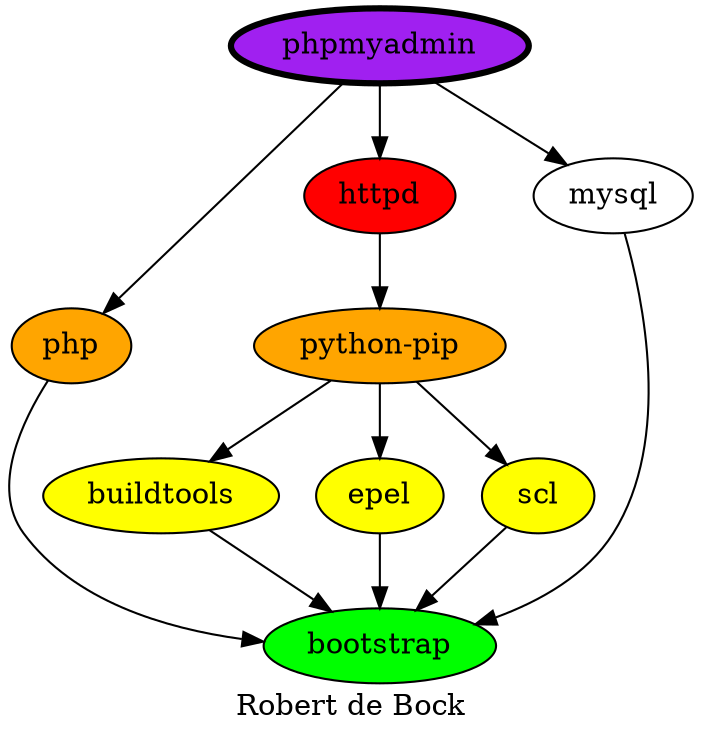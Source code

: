 digraph PhiloDilemma {
  label = "Robert de Bock" ;
  overlap=false
  {
    bootstrap [fillcolor=green style=filled]
    buildtools [fillcolor=yellow style=filled]
    epel [fillcolor=yellow style=filled]
    scl [fillcolor=yellow style=filled]
    "python-pip" [fillcolor=orange style=filled]
    php [fillcolor=orange style=filled]
    httpd [fillcolor=red style=filled]
    phpmyadmin [fillcolor=purple style=filled penwidth=3]
  }
  {buildtools epel mysql php scl} -> bootstrap
  "python-pip" -> {buildtools epel scl}
  httpd -> "python-pip"
  phpmyadmin -> {httpd mysql php}
}
